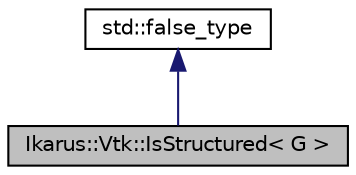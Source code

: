 digraph "Ikarus::Vtk::IsStructured&lt; G &gt;"
{
 // LATEX_PDF_SIZE
  edge [fontname="Helvetica",fontsize="10",labelfontname="Helvetica",labelfontsize="10"];
  node [fontname="Helvetica",fontsize="10",shape=record];
  Node1 [label="Ikarus::Vtk::IsStructured\< G \>",height=0.2,width=0.4,color="black", fillcolor="grey75", style="filled", fontcolor="black",tooltip="Meta type to check whether a grid is structured, inherits from false_type."];
  Node2 -> Node1 [dir="back",color="midnightblue",fontsize="10",style="solid",fontname="Helvetica"];
  Node2 [label="std::false_type",height=0.2,width=0.4,color="black", fillcolor="white", style="filled",tooltip=" "];
}
